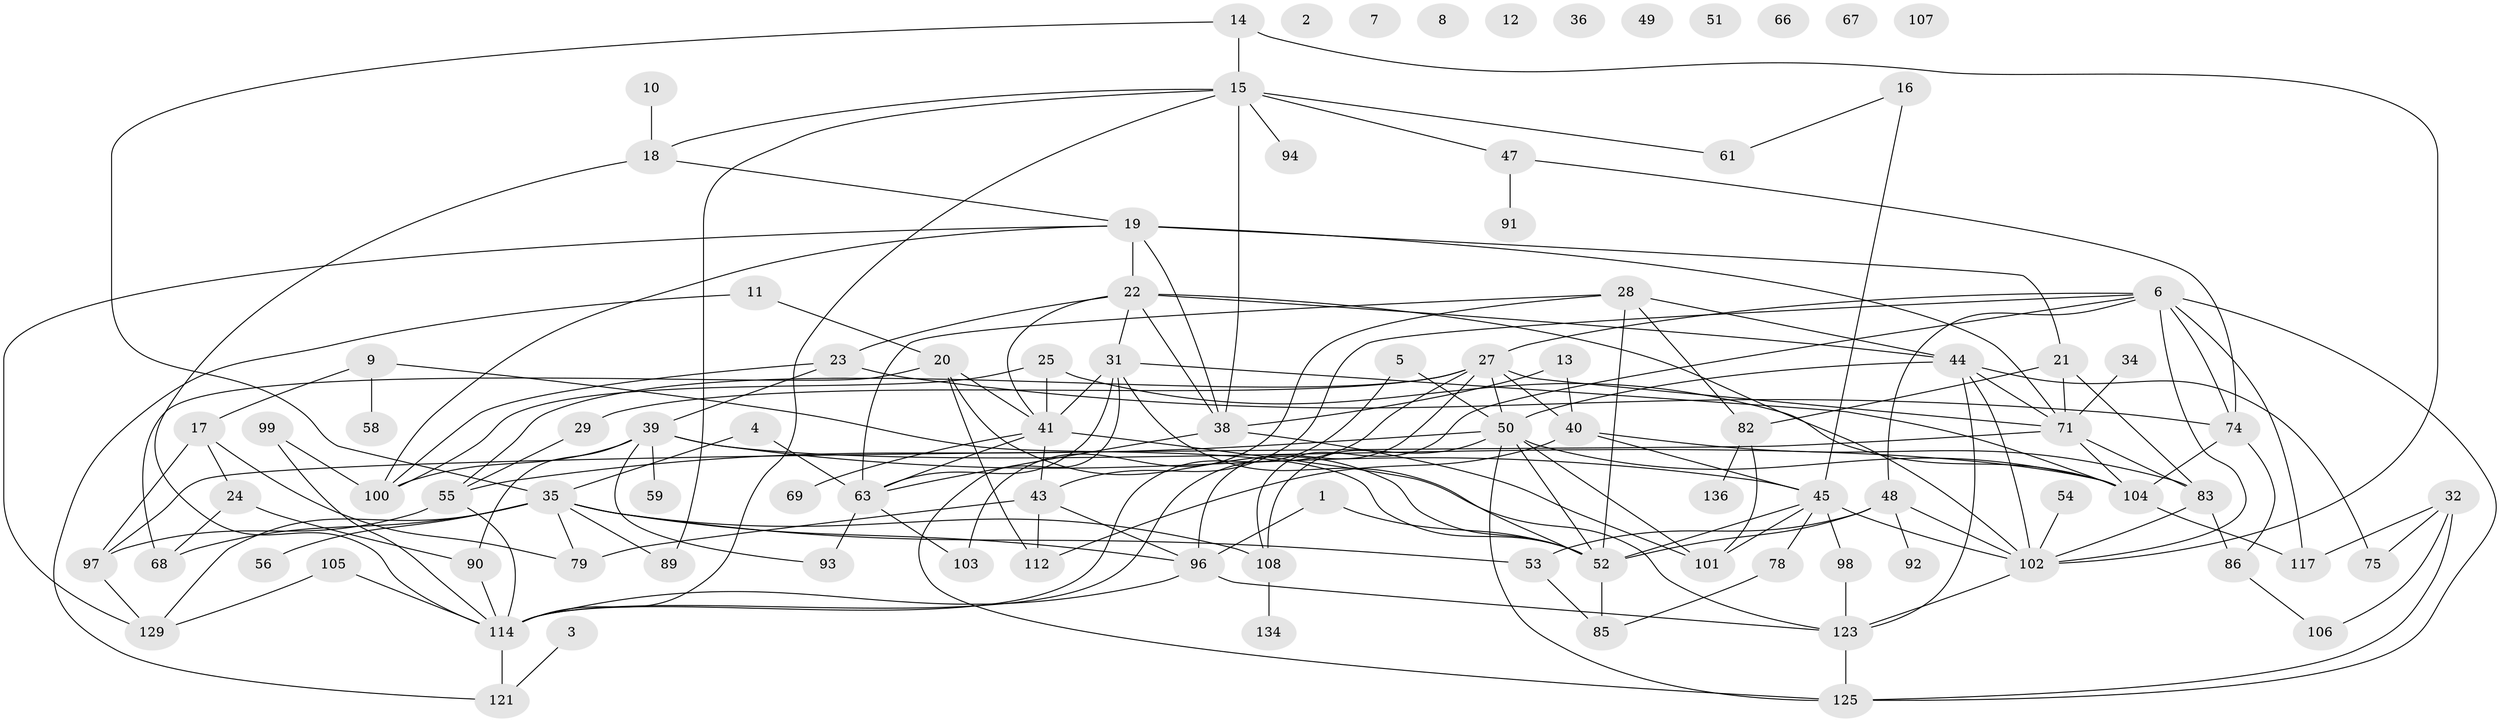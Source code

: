 // original degree distribution, {2: 0.16911764705882354, 0: 0.07352941176470588, 1: 0.14705882352941177, 4: 0.15441176470588236, 3: 0.21323529411764705, 5: 0.1323529411764706, 6: 0.058823529411764705, 8: 0.014705882352941176, 7: 0.03676470588235294}
// Generated by graph-tools (version 1.1) at 2025/41/03/06/25 10:41:20]
// undirected, 95 vertices, 170 edges
graph export_dot {
graph [start="1"]
  node [color=gray90,style=filled];
  1;
  2;
  3;
  4;
  5;
  6 [super="+84"];
  7;
  8;
  9;
  10;
  11 [super="+33"];
  12;
  13;
  14;
  15 [super="+73"];
  16 [super="+127"];
  17 [super="+113"];
  18 [super="+30"];
  19 [super="+26"];
  20 [super="+46"];
  21;
  22 [super="+133"];
  23 [super="+57"];
  24;
  25;
  27 [super="+37"];
  28;
  29;
  31 [super="+80"];
  32 [super="+95"];
  34;
  35 [super="+77"];
  36;
  38 [super="+120"];
  39 [super="+42"];
  40 [super="+62"];
  41 [super="+88"];
  43 [super="+111"];
  44 [super="+118"];
  45 [super="+76"];
  47 [super="+60"];
  48 [super="+64"];
  49;
  50 [super="+65"];
  51;
  52 [super="+72"];
  53;
  54;
  55 [super="+131"];
  56;
  58 [super="+132"];
  59;
  61;
  63 [super="+70"];
  66;
  67;
  68;
  69;
  71 [super="+81"];
  74 [super="+119"];
  75;
  78;
  79;
  82 [super="+122"];
  83;
  85;
  86 [super="+87"];
  89;
  90;
  91;
  92;
  93;
  94;
  96 [super="+124"];
  97;
  98 [super="+130"];
  99;
  100 [super="+109"];
  101;
  102 [super="+128"];
  103 [super="+115"];
  104 [super="+110"];
  105;
  106;
  107;
  108;
  112;
  114 [super="+116"];
  117;
  121;
  123 [super="+126"];
  125 [super="+135"];
  129;
  134;
  136;
  1 -- 52;
  1 -- 96;
  3 -- 121;
  4 -- 35;
  4 -- 63;
  5 -- 50;
  5 -- 114;
  6 -- 102;
  6 -- 43;
  6 -- 27;
  6 -- 117;
  6 -- 74;
  6 -- 108;
  6 -- 125;
  6 -- 48;
  9 -- 17;
  9 -- 52;
  9 -- 58;
  10 -- 18;
  11 -- 121;
  11 -- 20;
  13 -- 40;
  13 -- 38;
  14 -- 35;
  14 -- 102;
  14 -- 15;
  15 -- 61;
  15 -- 89;
  15 -- 18;
  15 -- 114;
  15 -- 38;
  15 -- 94;
  15 -- 47;
  16 -- 45;
  16 -- 61;
  17 -- 24;
  17 -- 97;
  17 -- 79;
  18 -- 114;
  18 -- 19;
  19 -- 21;
  19 -- 129;
  19 -- 22;
  19 -- 38;
  19 -- 71;
  19 -- 100;
  20 -- 112;
  20 -- 68;
  20 -- 52;
  20 -- 41;
  21 -- 71;
  21 -- 83;
  21 -- 82;
  22 -- 38;
  22 -- 44;
  22 -- 102;
  22 -- 31;
  22 -- 23;
  22 -- 41;
  23 -- 39;
  23 -- 74;
  23 -- 100;
  24 -- 68;
  24 -- 90;
  25 -- 41;
  25 -- 104;
  25 -- 100;
  27 -- 29;
  27 -- 55;
  27 -- 114;
  27 -- 40;
  27 -- 96;
  27 -- 50;
  27 -- 71;
  28 -- 44;
  28 -- 52;
  28 -- 82;
  28 -- 103;
  28 -- 63;
  29 -- 55;
  31 -- 52;
  31 -- 63;
  31 -- 104;
  31 -- 41;
  31 -- 125;
  32 -- 106;
  32 -- 117;
  32 -- 75;
  32 -- 125;
  34 -- 71;
  35 -- 53;
  35 -- 56;
  35 -- 68;
  35 -- 79;
  35 -- 89;
  35 -- 129;
  35 -- 96 [weight=2];
  35 -- 108;
  38 -- 101;
  38 -- 63;
  39 -- 45;
  39 -- 59;
  39 -- 90;
  39 -- 93;
  39 -- 100;
  39 -- 104;
  40 -- 83;
  40 -- 112;
  40 -- 45;
  41 -- 123;
  41 -- 43;
  41 -- 69;
  41 -- 63;
  43 -- 112;
  43 -- 79;
  43 -- 96;
  44 -- 50;
  44 -- 71;
  44 -- 123;
  44 -- 102;
  44 -- 75;
  45 -- 52 [weight=2];
  45 -- 98;
  45 -- 101;
  45 -- 102;
  45 -- 78;
  47 -- 74;
  47 -- 91;
  48 -- 52;
  48 -- 53;
  48 -- 102;
  48 -- 92;
  50 -- 108;
  50 -- 104;
  50 -- 52;
  50 -- 101;
  50 -- 55;
  50 -- 125;
  52 -- 85;
  53 -- 85;
  54 -- 102;
  55 -- 97;
  55 -- 114;
  63 -- 93;
  63 -- 103;
  71 -- 83;
  71 -- 97;
  71 -- 104;
  74 -- 86;
  74 -- 104;
  78 -- 85;
  82 -- 101;
  82 -- 136;
  83 -- 102;
  83 -- 86;
  86 -- 106;
  90 -- 114;
  96 -- 123;
  96 -- 114;
  97 -- 129;
  98 -- 123;
  99 -- 100;
  99 -- 114;
  102 -- 123;
  104 -- 117;
  105 -- 129;
  105 -- 114;
  108 -- 134;
  114 -- 121;
  123 -- 125;
}
